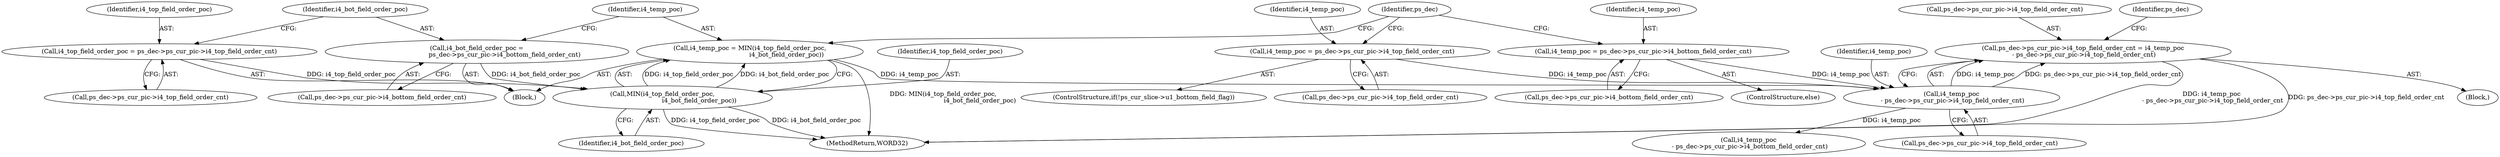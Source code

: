 digraph "0_Android_494561291a503840f385fbcd11d9bc5f4dc502b8_2@integer" {
"1001375" [label="(Call,ps_dec->ps_cur_pic->i4_top_field_order_cnt = i4_temp_poc\n - ps_dec->ps_cur_pic->i4_top_field_order_cnt)"];
"1001381" [label="(Call,i4_temp_poc\n - ps_dec->ps_cur_pic->i4_top_field_order_cnt)"];
"1001349" [label="(Call,i4_temp_poc = MIN(i4_top_field_order_poc,\n                                     i4_bot_field_order_poc))"];
"1001351" [label="(Call,MIN(i4_top_field_order_poc,\n                                     i4_bot_field_order_poc))"];
"1001335" [label="(Call,i4_top_field_order_poc = ps_dec->ps_cur_pic->i4_top_field_order_cnt)"];
"1001342" [label="(Call,i4_bot_field_order_poc =\n                            ps_dec->ps_cur_pic->i4_bottom_field_order_cnt)"];
"1001360" [label="(Call,i4_temp_poc = ps_dec->ps_cur_pic->i4_top_field_order_cnt)"];
"1001368" [label="(Call,i4_temp_poc = ps_dec->ps_cur_pic->i4_bottom_field_order_cnt)"];
"1001375" [label="(Call,ps_dec->ps_cur_pic->i4_top_field_order_cnt = i4_temp_poc\n - ps_dec->ps_cur_pic->i4_top_field_order_cnt)"];
"1001334" [label="(Block,)"];
"1001368" [label="(Call,i4_temp_poc = ps_dec->ps_cur_pic->i4_bottom_field_order_cnt)"];
"1001367" [label="(ControlStructure,else)"];
"1001394" [label="(Call,i4_temp_poc\n - ps_dec->ps_cur_pic->i4_bottom_field_order_cnt)"];
"1001351" [label="(Call,MIN(i4_top_field_order_poc,\n                                     i4_bot_field_order_poc))"];
"1001376" [label="(Call,ps_dec->ps_cur_pic->i4_top_field_order_cnt)"];
"1001378" [label="(Identifier,ps_dec)"];
"1001381" [label="(Call,i4_temp_poc\n - ps_dec->ps_cur_pic->i4_top_field_order_cnt)"];
"1001337" [label="(Call,ps_dec->ps_cur_pic->i4_top_field_order_cnt)"];
"1001344" [label="(Call,ps_dec->ps_cur_pic->i4_bottom_field_order_cnt)"];
"1001335" [label="(Call,i4_top_field_order_poc = ps_dec->ps_cur_pic->i4_top_field_order_cnt)"];
"1001391" [label="(Identifier,ps_dec)"];
"1001383" [label="(Call,ps_dec->ps_cur_pic->i4_top_field_order_cnt)"];
"1001382" [label="(Identifier,i4_temp_poc)"];
"1001352" [label="(Identifier,i4_top_field_order_poc)"];
"1001362" [label="(Call,ps_dec->ps_cur_pic->i4_top_field_order_cnt)"];
"1001350" [label="(Identifier,i4_temp_poc)"];
"1002619" [label="(MethodReturn,WORD32)"];
"1001353" [label="(Identifier,i4_bot_field_order_poc)"];
"1001355" [label="(ControlStructure,if(!ps_cur_slice->u1_bottom_field_flag))"];
"1001370" [label="(Call,ps_dec->ps_cur_pic->i4_bottom_field_order_cnt)"];
"1001361" [label="(Identifier,i4_temp_poc)"];
"1001369" [label="(Identifier,i4_temp_poc)"];
"1001325" [label="(Block,)"];
"1001336" [label="(Identifier,i4_top_field_order_poc)"];
"1001343" [label="(Identifier,i4_bot_field_order_poc)"];
"1001342" [label="(Call,i4_bot_field_order_poc =\n                            ps_dec->ps_cur_pic->i4_bottom_field_order_cnt)"];
"1001349" [label="(Call,i4_temp_poc = MIN(i4_top_field_order_poc,\n                                     i4_bot_field_order_poc))"];
"1001360" [label="(Call,i4_temp_poc = ps_dec->ps_cur_pic->i4_top_field_order_cnt)"];
"1001375" -> "1001325"  [label="AST: "];
"1001375" -> "1001381"  [label="CFG: "];
"1001376" -> "1001375"  [label="AST: "];
"1001381" -> "1001375"  [label="AST: "];
"1001391" -> "1001375"  [label="CFG: "];
"1001375" -> "1002619"  [label="DDG: i4_temp_poc\n - ps_dec->ps_cur_pic->i4_top_field_order_cnt"];
"1001375" -> "1002619"  [label="DDG: ps_dec->ps_cur_pic->i4_top_field_order_cnt"];
"1001381" -> "1001375"  [label="DDG: i4_temp_poc"];
"1001381" -> "1001375"  [label="DDG: ps_dec->ps_cur_pic->i4_top_field_order_cnt"];
"1001381" -> "1001383"  [label="CFG: "];
"1001382" -> "1001381"  [label="AST: "];
"1001383" -> "1001381"  [label="AST: "];
"1001349" -> "1001381"  [label="DDG: i4_temp_poc"];
"1001360" -> "1001381"  [label="DDG: i4_temp_poc"];
"1001368" -> "1001381"  [label="DDG: i4_temp_poc"];
"1001381" -> "1001394"  [label="DDG: i4_temp_poc"];
"1001349" -> "1001334"  [label="AST: "];
"1001349" -> "1001351"  [label="CFG: "];
"1001350" -> "1001349"  [label="AST: "];
"1001351" -> "1001349"  [label="AST: "];
"1001378" -> "1001349"  [label="CFG: "];
"1001349" -> "1002619"  [label="DDG: MIN(i4_top_field_order_poc,\n                                     i4_bot_field_order_poc)"];
"1001351" -> "1001349"  [label="DDG: i4_top_field_order_poc"];
"1001351" -> "1001349"  [label="DDG: i4_bot_field_order_poc"];
"1001351" -> "1001353"  [label="CFG: "];
"1001352" -> "1001351"  [label="AST: "];
"1001353" -> "1001351"  [label="AST: "];
"1001351" -> "1002619"  [label="DDG: i4_bot_field_order_poc"];
"1001351" -> "1002619"  [label="DDG: i4_top_field_order_poc"];
"1001335" -> "1001351"  [label="DDG: i4_top_field_order_poc"];
"1001342" -> "1001351"  [label="DDG: i4_bot_field_order_poc"];
"1001335" -> "1001334"  [label="AST: "];
"1001335" -> "1001337"  [label="CFG: "];
"1001336" -> "1001335"  [label="AST: "];
"1001337" -> "1001335"  [label="AST: "];
"1001343" -> "1001335"  [label="CFG: "];
"1001342" -> "1001334"  [label="AST: "];
"1001342" -> "1001344"  [label="CFG: "];
"1001343" -> "1001342"  [label="AST: "];
"1001344" -> "1001342"  [label="AST: "];
"1001350" -> "1001342"  [label="CFG: "];
"1001360" -> "1001355"  [label="AST: "];
"1001360" -> "1001362"  [label="CFG: "];
"1001361" -> "1001360"  [label="AST: "];
"1001362" -> "1001360"  [label="AST: "];
"1001378" -> "1001360"  [label="CFG: "];
"1001368" -> "1001367"  [label="AST: "];
"1001368" -> "1001370"  [label="CFG: "];
"1001369" -> "1001368"  [label="AST: "];
"1001370" -> "1001368"  [label="AST: "];
"1001378" -> "1001368"  [label="CFG: "];
}

